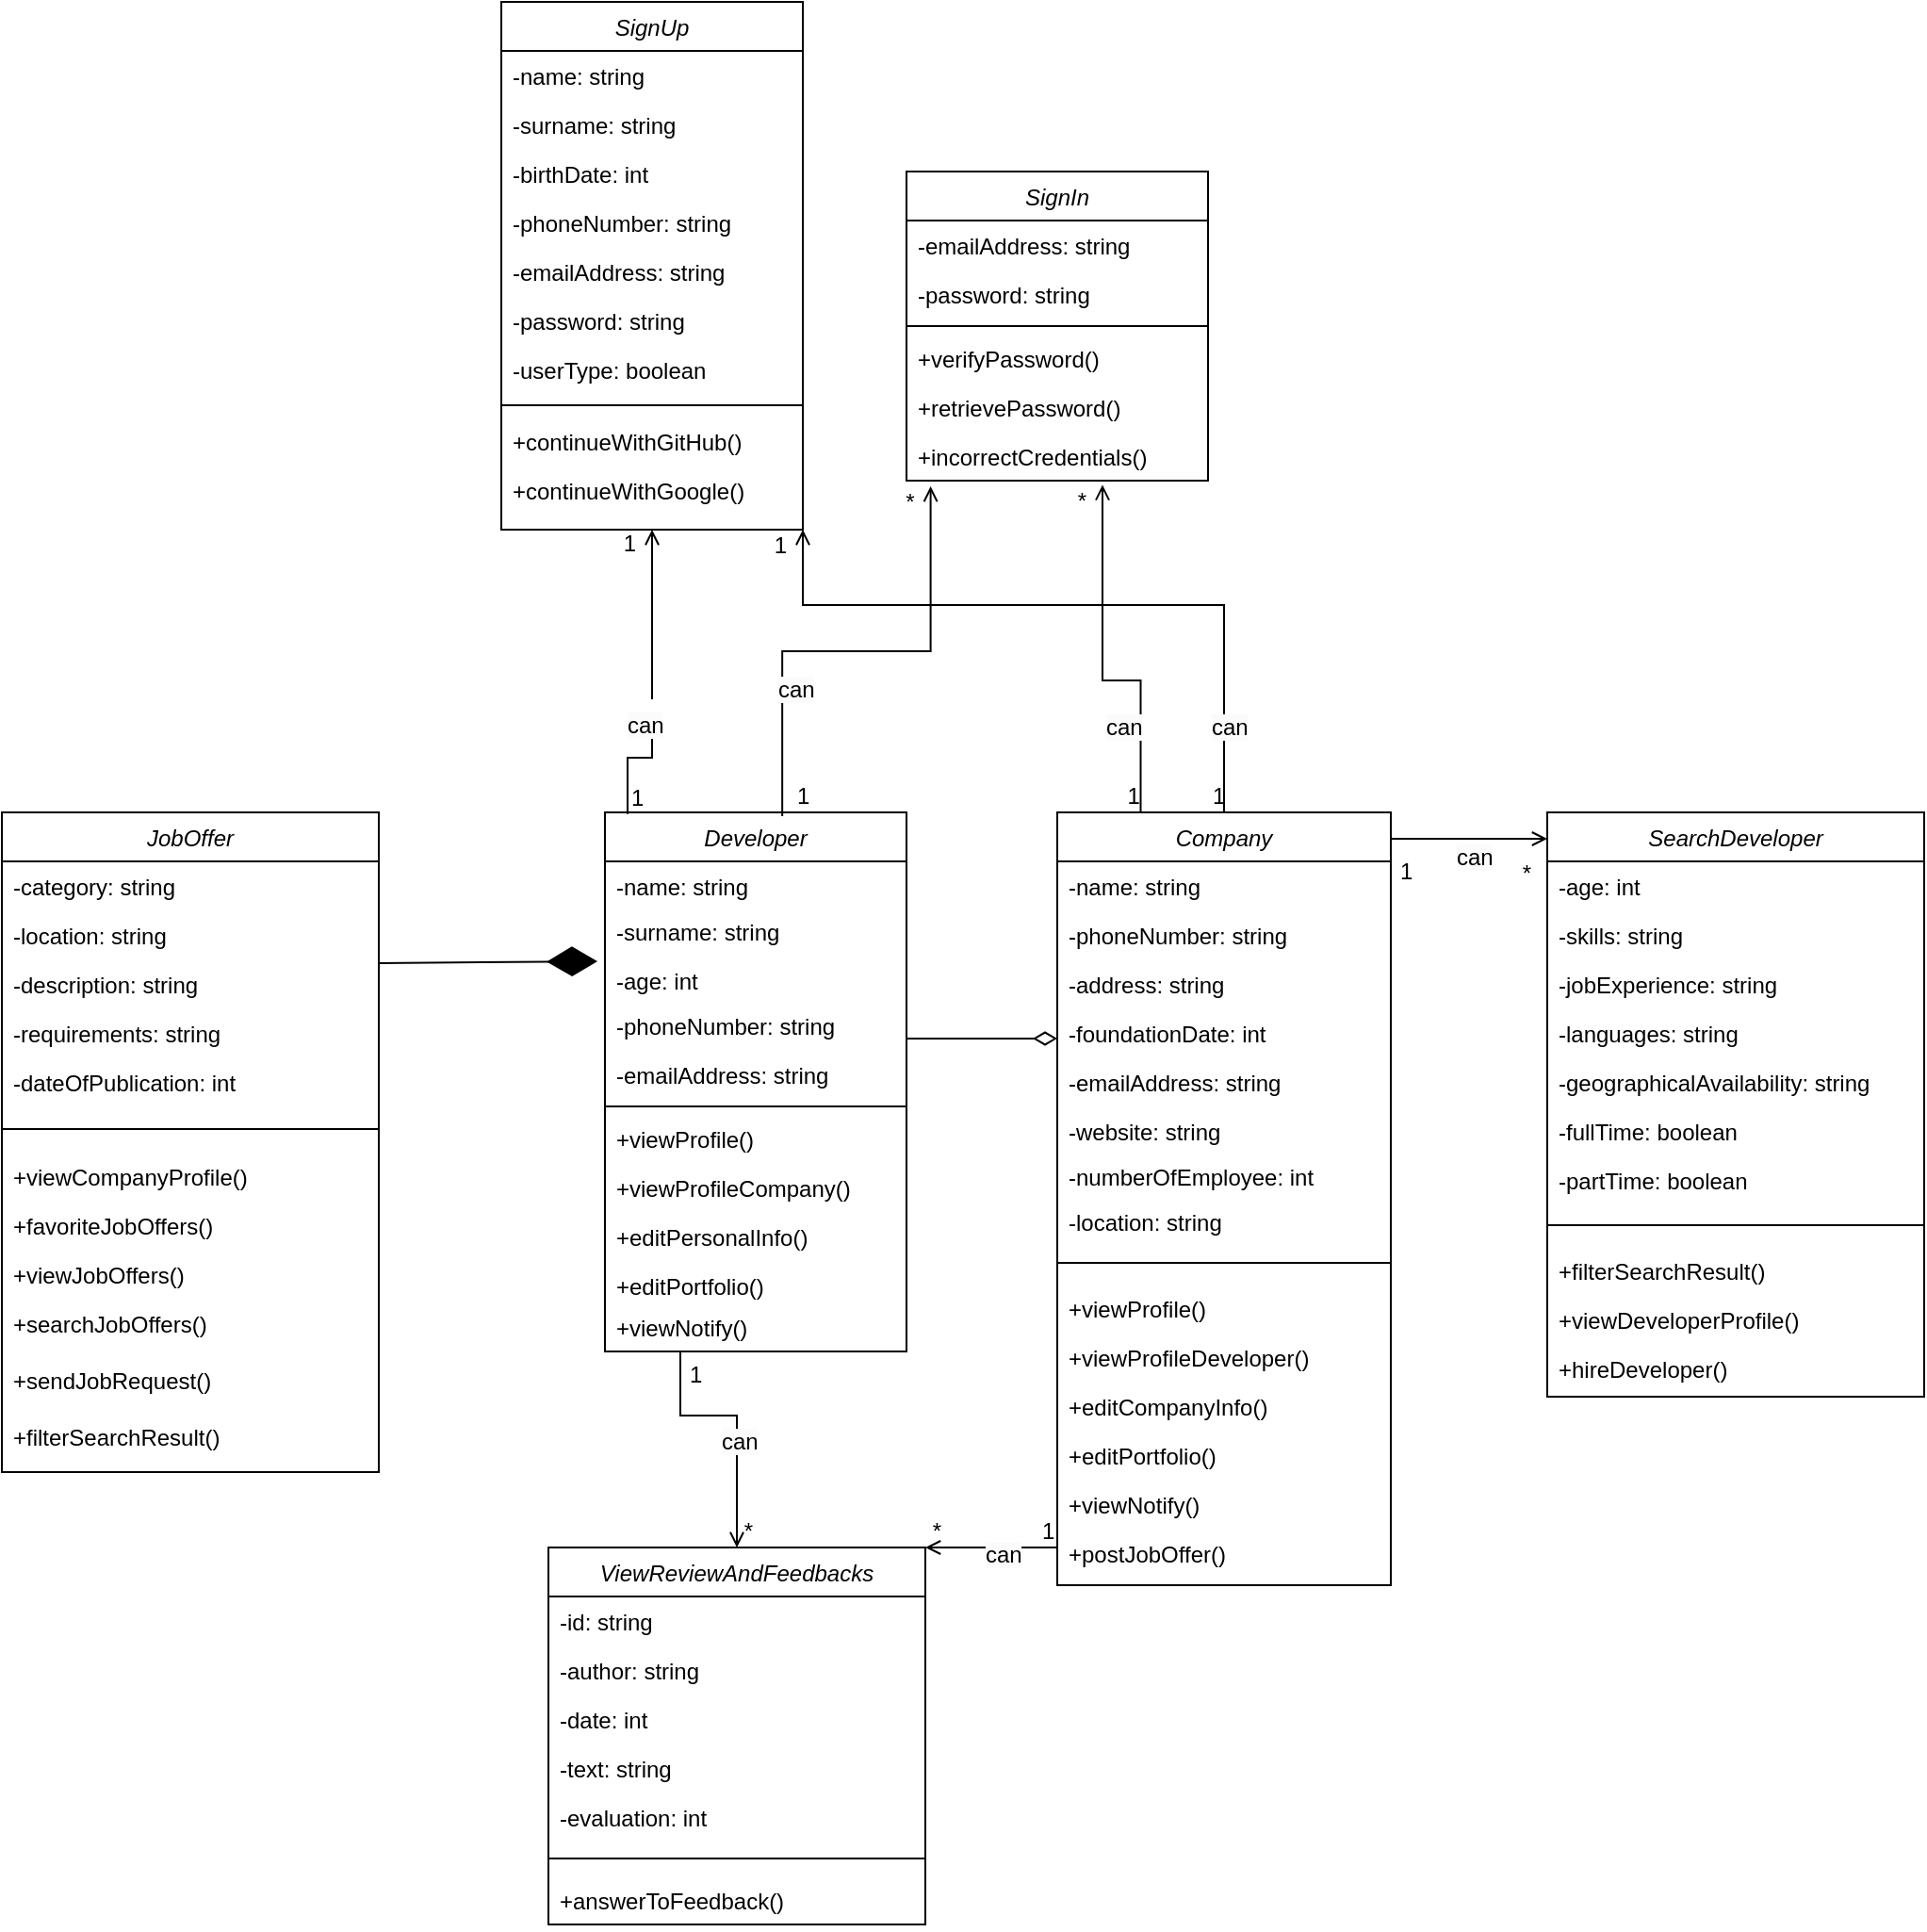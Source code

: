 <mxfile version="20.8.15" type="github">
  <diagram id="C5RBs43oDa-KdzZeNtuy" name="Page-1">
    <mxGraphModel dx="2389" dy="-270" grid="1" gridSize="10" guides="1" tooltips="1" connect="1" arrows="1" fold="1" page="1" pageScale="1" pageWidth="827" pageHeight="1169" math="0" shadow="0">
      <root>
        <mxCell id="WIyWlLk6GJQsqaUBKTNV-0" />
        <mxCell id="WIyWlLk6GJQsqaUBKTNV-1" parent="WIyWlLk6GJQsqaUBKTNV-0" />
        <mxCell id="zVPooRhBjc87-Nn2w2_X-123" value="Developer" style="swimlane;fontStyle=2;align=center;verticalAlign=top;childLayout=stackLayout;horizontal=1;startSize=26;horizontalStack=0;resizeParent=1;resizeLast=0;collapsible=1;marginBottom=0;rounded=0;shadow=0;strokeWidth=1;" parent="WIyWlLk6GJQsqaUBKTNV-1" vertex="1">
          <mxGeometry x="120" y="1680" width="160" height="286" as="geometry">
            <mxRectangle x="230" y="140" width="160" height="26" as="alternateBounds" />
          </mxGeometry>
        </mxCell>
        <mxCell id="zVPooRhBjc87-Nn2w2_X-124" value="-name: string" style="text;align=left;verticalAlign=top;spacingLeft=4;spacingRight=4;overflow=hidden;rotatable=0;points=[[0,0.5],[1,0.5]];portConstraint=eastwest;rounded=0;shadow=0;html=0;" parent="zVPooRhBjc87-Nn2w2_X-123" vertex="1">
          <mxGeometry y="26" width="160" height="24" as="geometry" />
        </mxCell>
        <mxCell id="zVPooRhBjc87-Nn2w2_X-125" value="-surname: string" style="text;align=left;verticalAlign=top;spacingLeft=4;spacingRight=4;overflow=hidden;rotatable=0;points=[[0,0.5],[1,0.5]];portConstraint=eastwest;rounded=0;shadow=0;html=0;" parent="zVPooRhBjc87-Nn2w2_X-123" vertex="1">
          <mxGeometry y="50" width="160" height="26" as="geometry" />
        </mxCell>
        <mxCell id="zVPooRhBjc87-Nn2w2_X-126" value="-age: int" style="text;align=left;verticalAlign=top;spacingLeft=4;spacingRight=4;overflow=hidden;rotatable=0;points=[[0,0.5],[1,0.5]];portConstraint=eastwest;rounded=0;shadow=0;html=0;" parent="zVPooRhBjc87-Nn2w2_X-123" vertex="1">
          <mxGeometry y="76" width="160" height="24" as="geometry" />
        </mxCell>
        <mxCell id="zVPooRhBjc87-Nn2w2_X-127" value="-phoneNumber: string" style="text;align=left;verticalAlign=top;spacingLeft=4;spacingRight=4;overflow=hidden;rotatable=0;points=[[0,0.5],[1,0.5]];portConstraint=eastwest;rounded=0;shadow=0;html=0;" parent="zVPooRhBjc87-Nn2w2_X-123" vertex="1">
          <mxGeometry y="100" width="160" height="26" as="geometry" />
        </mxCell>
        <mxCell id="zVPooRhBjc87-Nn2w2_X-128" value="-emailAddress: string" style="text;align=left;verticalAlign=top;spacingLeft=4;spacingRight=4;overflow=hidden;rotatable=0;points=[[0,0.5],[1,0.5]];portConstraint=eastwest;rounded=0;shadow=0;html=0;" parent="zVPooRhBjc87-Nn2w2_X-123" vertex="1">
          <mxGeometry y="126" width="160" height="26" as="geometry" />
        </mxCell>
        <mxCell id="zVPooRhBjc87-Nn2w2_X-129" value="" style="line;html=1;strokeWidth=1;align=left;verticalAlign=middle;spacingTop=-1;spacingLeft=3;spacingRight=3;rotatable=0;labelPosition=right;points=[];portConstraint=eastwest;" parent="zVPooRhBjc87-Nn2w2_X-123" vertex="1">
          <mxGeometry y="152" width="160" height="8" as="geometry" />
        </mxCell>
        <mxCell id="zVPooRhBjc87-Nn2w2_X-286" value="+viewProfile()" style="text;align=left;verticalAlign=top;spacingLeft=4;spacingRight=4;overflow=hidden;rotatable=0;points=[[0,0.5],[1,0.5]];portConstraint=eastwest;rounded=0;shadow=0;html=0;" parent="zVPooRhBjc87-Nn2w2_X-123" vertex="1">
          <mxGeometry y="160" width="160" height="26" as="geometry" />
        </mxCell>
        <mxCell id="zVPooRhBjc87-Nn2w2_X-287" value="+viewProfileCompany()" style="text;align=left;verticalAlign=top;spacingLeft=4;spacingRight=4;overflow=hidden;rotatable=0;points=[[0,0.5],[1,0.5]];portConstraint=eastwest;rounded=0;shadow=0;html=0;" parent="zVPooRhBjc87-Nn2w2_X-123" vertex="1">
          <mxGeometry y="186" width="160" height="26" as="geometry" />
        </mxCell>
        <mxCell id="zVPooRhBjc87-Nn2w2_X-288" value="+editPersonalInfo()" style="text;align=left;verticalAlign=top;spacingLeft=4;spacingRight=4;overflow=hidden;rotatable=0;points=[[0,0.5],[1,0.5]];portConstraint=eastwest;rounded=0;shadow=0;html=0;" parent="zVPooRhBjc87-Nn2w2_X-123" vertex="1">
          <mxGeometry y="212" width="160" height="26" as="geometry" />
        </mxCell>
        <mxCell id="zVPooRhBjc87-Nn2w2_X-289" value="+editPortfolio()" style="text;align=left;verticalAlign=top;spacingLeft=4;spacingRight=4;overflow=hidden;rotatable=0;points=[[0,0.5],[1,0.5]];portConstraint=eastwest;rounded=0;shadow=0;html=0;" parent="zVPooRhBjc87-Nn2w2_X-123" vertex="1">
          <mxGeometry y="238" width="160" height="22" as="geometry" />
        </mxCell>
        <mxCell id="zVPooRhBjc87-Nn2w2_X-290" value="+viewNotify()" style="text;align=left;verticalAlign=top;spacingLeft=4;spacingRight=4;overflow=hidden;rotatable=0;points=[[0,0.5],[1,0.5]];portConstraint=eastwest;rounded=0;shadow=0;html=0;" parent="zVPooRhBjc87-Nn2w2_X-123" vertex="1">
          <mxGeometry y="260" width="160" height="22" as="geometry" />
        </mxCell>
        <mxCell id="zVPooRhBjc87-Nn2w2_X-130" value="Company" style="swimlane;fontStyle=2;align=center;verticalAlign=top;childLayout=stackLayout;horizontal=1;startSize=26;horizontalStack=0;resizeParent=1;resizeLast=0;collapsible=1;marginBottom=0;rounded=0;shadow=0;strokeWidth=1;" parent="WIyWlLk6GJQsqaUBKTNV-1" vertex="1">
          <mxGeometry x="360" y="1680" width="177" height="410" as="geometry">
            <mxRectangle x="230" y="140" width="160" height="26" as="alternateBounds" />
          </mxGeometry>
        </mxCell>
        <mxCell id="zVPooRhBjc87-Nn2w2_X-131" value="-name: string" style="text;align=left;verticalAlign=top;spacingLeft=4;spacingRight=4;overflow=hidden;rotatable=0;points=[[0,0.5],[1,0.5]];portConstraint=eastwest;rounded=0;shadow=0;html=0;" parent="zVPooRhBjc87-Nn2w2_X-130" vertex="1">
          <mxGeometry y="26" width="177" height="26" as="geometry" />
        </mxCell>
        <mxCell id="zVPooRhBjc87-Nn2w2_X-132" value="-phoneNumber: string" style="text;align=left;verticalAlign=top;spacingLeft=4;spacingRight=4;overflow=hidden;rotatable=0;points=[[0,0.5],[1,0.5]];portConstraint=eastwest;rounded=0;shadow=0;html=0;" parent="zVPooRhBjc87-Nn2w2_X-130" vertex="1">
          <mxGeometry y="52" width="177" height="26" as="geometry" />
        </mxCell>
        <mxCell id="zVPooRhBjc87-Nn2w2_X-133" value="-address: string" style="text;align=left;verticalAlign=top;spacingLeft=4;spacingRight=4;overflow=hidden;rotatable=0;points=[[0,0.5],[1,0.5]];portConstraint=eastwest;rounded=0;shadow=0;html=0;" parent="zVPooRhBjc87-Nn2w2_X-130" vertex="1">
          <mxGeometry y="78" width="177" height="26" as="geometry" />
        </mxCell>
        <mxCell id="zVPooRhBjc87-Nn2w2_X-134" value="-foundationDate: int" style="text;align=left;verticalAlign=top;spacingLeft=4;spacingRight=4;overflow=hidden;rotatable=0;points=[[0,0.5],[1,0.5]];portConstraint=eastwest;rounded=0;shadow=0;html=0;" parent="zVPooRhBjc87-Nn2w2_X-130" vertex="1">
          <mxGeometry y="104" width="177" height="26" as="geometry" />
        </mxCell>
        <mxCell id="zVPooRhBjc87-Nn2w2_X-135" value="-emailAddress: string" style="text;align=left;verticalAlign=top;spacingLeft=4;spacingRight=4;overflow=hidden;rotatable=0;points=[[0,0.5],[1,0.5]];portConstraint=eastwest;rounded=0;shadow=0;html=0;" parent="zVPooRhBjc87-Nn2w2_X-130" vertex="1">
          <mxGeometry y="130" width="177" height="26" as="geometry" />
        </mxCell>
        <mxCell id="zVPooRhBjc87-Nn2w2_X-296" value="-website: string" style="text;align=left;verticalAlign=top;spacingLeft=4;spacingRight=4;overflow=hidden;rotatable=0;points=[[0,0.5],[1,0.5]];portConstraint=eastwest;rounded=0;shadow=0;html=0;" parent="zVPooRhBjc87-Nn2w2_X-130" vertex="1">
          <mxGeometry y="156" width="177" height="24" as="geometry" />
        </mxCell>
        <mxCell id="zVPooRhBjc87-Nn2w2_X-297" value="-numberOfEmployee: int" style="text;align=left;verticalAlign=top;spacingLeft=4;spacingRight=4;overflow=hidden;rotatable=0;points=[[0,0.5],[1,0.5]];portConstraint=eastwest;rounded=0;shadow=0;html=0;" parent="zVPooRhBjc87-Nn2w2_X-130" vertex="1">
          <mxGeometry y="180" width="177" height="24" as="geometry" />
        </mxCell>
        <mxCell id="zVPooRhBjc87-Nn2w2_X-298" value="-location: string" style="text;align=left;verticalAlign=top;spacingLeft=4;spacingRight=4;overflow=hidden;rotatable=0;points=[[0,0.5],[1,0.5]];portConstraint=eastwest;rounded=0;shadow=0;html=0;" parent="zVPooRhBjc87-Nn2w2_X-130" vertex="1">
          <mxGeometry y="204" width="177" height="24" as="geometry" />
        </mxCell>
        <mxCell id="zVPooRhBjc87-Nn2w2_X-136" value="" style="line;html=1;strokeWidth=1;align=left;verticalAlign=middle;spacingTop=-1;spacingLeft=3;spacingRight=3;rotatable=0;labelPosition=right;points=[];portConstraint=eastwest;" parent="zVPooRhBjc87-Nn2w2_X-130" vertex="1">
          <mxGeometry y="228" width="177" height="22" as="geometry" />
        </mxCell>
        <mxCell id="zVPooRhBjc87-Nn2w2_X-276" value="+viewProfile()" style="text;align=left;verticalAlign=top;spacingLeft=4;spacingRight=4;overflow=hidden;rotatable=0;points=[[0,0.5],[1,0.5]];portConstraint=eastwest;rounded=0;shadow=0;html=0;" parent="zVPooRhBjc87-Nn2w2_X-130" vertex="1">
          <mxGeometry y="250" width="177" height="26" as="geometry" />
        </mxCell>
        <mxCell id="zVPooRhBjc87-Nn2w2_X-277" value="+viewProfileDeveloper()" style="text;align=left;verticalAlign=top;spacingLeft=4;spacingRight=4;overflow=hidden;rotatable=0;points=[[0,0.5],[1,0.5]];portConstraint=eastwest;rounded=0;shadow=0;html=0;" parent="zVPooRhBjc87-Nn2w2_X-130" vertex="1">
          <mxGeometry y="276" width="177" height="26" as="geometry" />
        </mxCell>
        <mxCell id="zVPooRhBjc87-Nn2w2_X-278" value="+editCompanyInfo()" style="text;align=left;verticalAlign=top;spacingLeft=4;spacingRight=4;overflow=hidden;rotatable=0;points=[[0,0.5],[1,0.5]];portConstraint=eastwest;rounded=0;shadow=0;html=0;" parent="zVPooRhBjc87-Nn2w2_X-130" vertex="1">
          <mxGeometry y="302" width="177" height="26" as="geometry" />
        </mxCell>
        <mxCell id="zVPooRhBjc87-Nn2w2_X-279" value="+editPortfolio()" style="text;align=left;verticalAlign=top;spacingLeft=4;spacingRight=4;overflow=hidden;rotatable=0;points=[[0,0.5],[1,0.5]];portConstraint=eastwest;rounded=0;shadow=0;html=0;" parent="zVPooRhBjc87-Nn2w2_X-130" vertex="1">
          <mxGeometry y="328" width="177" height="26" as="geometry" />
        </mxCell>
        <mxCell id="zVPooRhBjc87-Nn2w2_X-291" value="+viewNotify()" style="text;align=left;verticalAlign=top;spacingLeft=4;spacingRight=4;overflow=hidden;rotatable=0;points=[[0,0.5],[1,0.5]];portConstraint=eastwest;rounded=0;shadow=0;html=0;" parent="zVPooRhBjc87-Nn2w2_X-130" vertex="1">
          <mxGeometry y="354" width="177" height="26" as="geometry" />
        </mxCell>
        <mxCell id="zVPooRhBjc87-Nn2w2_X-295" value="+postJobOffer()" style="text;align=left;verticalAlign=top;spacingLeft=4;spacingRight=4;overflow=hidden;rotatable=0;points=[[0,0.5],[1,0.5]];portConstraint=eastwest;rounded=0;shadow=0;html=0;" parent="zVPooRhBjc87-Nn2w2_X-130" vertex="1">
          <mxGeometry y="380" width="177" height="26" as="geometry" />
        </mxCell>
        <mxCell id="zVPooRhBjc87-Nn2w2_X-137" value="SignIn" style="swimlane;fontStyle=2;align=center;verticalAlign=top;childLayout=stackLayout;horizontal=1;startSize=26;horizontalStack=0;resizeParent=1;resizeLast=0;collapsible=1;marginBottom=0;rounded=0;shadow=0;strokeWidth=1;" parent="WIyWlLk6GJQsqaUBKTNV-1" vertex="1">
          <mxGeometry x="280" y="1340" width="160" height="164" as="geometry">
            <mxRectangle x="230" y="140" width="160" height="26" as="alternateBounds" />
          </mxGeometry>
        </mxCell>
        <mxCell id="zVPooRhBjc87-Nn2w2_X-138" value="-emailAddress: string" style="text;align=left;verticalAlign=top;spacingLeft=4;spacingRight=4;overflow=hidden;rotatable=0;points=[[0,0.5],[1,0.5]];portConstraint=eastwest;" parent="zVPooRhBjc87-Nn2w2_X-137" vertex="1">
          <mxGeometry y="26" width="160" height="26" as="geometry" />
        </mxCell>
        <mxCell id="zVPooRhBjc87-Nn2w2_X-139" value="-password: string" style="text;align=left;verticalAlign=top;spacingLeft=4;spacingRight=4;overflow=hidden;rotatable=0;points=[[0,0.5],[1,0.5]];portConstraint=eastwest;rounded=0;shadow=0;html=0;" parent="zVPooRhBjc87-Nn2w2_X-137" vertex="1">
          <mxGeometry y="52" width="160" height="26" as="geometry" />
        </mxCell>
        <mxCell id="zVPooRhBjc87-Nn2w2_X-140" value="" style="line;html=1;strokeWidth=1;align=left;verticalAlign=middle;spacingTop=-1;spacingLeft=3;spacingRight=3;rotatable=0;labelPosition=right;points=[];portConstraint=eastwest;" parent="zVPooRhBjc87-Nn2w2_X-137" vertex="1">
          <mxGeometry y="78" width="160" height="8" as="geometry" />
        </mxCell>
        <mxCell id="zVPooRhBjc87-Nn2w2_X-141" value="+verifyPassword()" style="text;align=left;verticalAlign=top;spacingLeft=4;spacingRight=4;overflow=hidden;rotatable=0;points=[[0,0.5],[1,0.5]];portConstraint=eastwest;rounded=0;shadow=0;html=0;" parent="zVPooRhBjc87-Nn2w2_X-137" vertex="1">
          <mxGeometry y="86" width="160" height="26" as="geometry" />
        </mxCell>
        <mxCell id="zVPooRhBjc87-Nn2w2_X-142" value="+retrievePassword()" style="text;align=left;verticalAlign=top;spacingLeft=4;spacingRight=4;overflow=hidden;rotatable=0;points=[[0,0.5],[1,0.5]];portConstraint=eastwest;rounded=0;shadow=0;html=0;" parent="zVPooRhBjc87-Nn2w2_X-137" vertex="1">
          <mxGeometry y="112" width="160" height="26" as="geometry" />
        </mxCell>
        <mxCell id="zVPooRhBjc87-Nn2w2_X-143" value="+incorrectCredentials()" style="text;align=left;verticalAlign=top;spacingLeft=4;spacingRight=4;overflow=hidden;rotatable=0;points=[[0,0.5],[1,0.5]];portConstraint=eastwest;rounded=0;shadow=0;html=0;" parent="zVPooRhBjc87-Nn2w2_X-137" vertex="1">
          <mxGeometry y="138" width="160" height="26" as="geometry" />
        </mxCell>
        <mxCell id="zVPooRhBjc87-Nn2w2_X-144" value="SignUp" style="swimlane;fontStyle=2;align=center;verticalAlign=top;childLayout=stackLayout;horizontal=1;startSize=26;horizontalStack=0;resizeParent=1;resizeLast=0;collapsible=1;marginBottom=0;rounded=0;shadow=0;strokeWidth=1;" parent="WIyWlLk6GJQsqaUBKTNV-1" vertex="1">
          <mxGeometry x="65" y="1250" width="160" height="280" as="geometry">
            <mxRectangle x="230" y="140" width="160" height="26" as="alternateBounds" />
          </mxGeometry>
        </mxCell>
        <mxCell id="zVPooRhBjc87-Nn2w2_X-145" value="-name: string" style="text;align=left;verticalAlign=top;spacingLeft=4;spacingRight=4;overflow=hidden;rotatable=0;points=[[0,0.5],[1,0.5]];portConstraint=eastwest;" parent="zVPooRhBjc87-Nn2w2_X-144" vertex="1">
          <mxGeometry y="26" width="160" height="26" as="geometry" />
        </mxCell>
        <mxCell id="zVPooRhBjc87-Nn2w2_X-146" value="-surname: string" style="text;align=left;verticalAlign=top;spacingLeft=4;spacingRight=4;overflow=hidden;rotatable=0;points=[[0,0.5],[1,0.5]];portConstraint=eastwest;rounded=0;shadow=0;html=0;" parent="zVPooRhBjc87-Nn2w2_X-144" vertex="1">
          <mxGeometry y="52" width="160" height="26" as="geometry" />
        </mxCell>
        <mxCell id="zVPooRhBjc87-Nn2w2_X-147" value="-birthDate: int" style="text;align=left;verticalAlign=top;spacingLeft=4;spacingRight=4;overflow=hidden;rotatable=0;points=[[0,0.5],[1,0.5]];portConstraint=eastwest;rounded=0;shadow=0;html=0;" parent="zVPooRhBjc87-Nn2w2_X-144" vertex="1">
          <mxGeometry y="78" width="160" height="26" as="geometry" />
        </mxCell>
        <mxCell id="zVPooRhBjc87-Nn2w2_X-148" value="-phoneNumber: string" style="text;align=left;verticalAlign=top;spacingLeft=4;spacingRight=4;overflow=hidden;rotatable=0;points=[[0,0.5],[1,0.5]];portConstraint=eastwest;rounded=0;shadow=0;html=0;" parent="zVPooRhBjc87-Nn2w2_X-144" vertex="1">
          <mxGeometry y="104" width="160" height="26" as="geometry" />
        </mxCell>
        <mxCell id="zVPooRhBjc87-Nn2w2_X-149" value="-emailAddress: string" style="text;align=left;verticalAlign=top;spacingLeft=4;spacingRight=4;overflow=hidden;rotatable=0;points=[[0,0.5],[1,0.5]];portConstraint=eastwest;rounded=0;shadow=0;html=0;" parent="zVPooRhBjc87-Nn2w2_X-144" vertex="1">
          <mxGeometry y="130" width="160" height="26" as="geometry" />
        </mxCell>
        <mxCell id="zVPooRhBjc87-Nn2w2_X-150" value="-password: string" style="text;align=left;verticalAlign=top;spacingLeft=4;spacingRight=4;overflow=hidden;rotatable=0;points=[[0,0.5],[1,0.5]];portConstraint=eastwest;rounded=0;shadow=0;html=0;" parent="zVPooRhBjc87-Nn2w2_X-144" vertex="1">
          <mxGeometry y="156" width="160" height="26" as="geometry" />
        </mxCell>
        <mxCell id="zVPooRhBjc87-Nn2w2_X-151" value="-userType: boolean" style="text;align=left;verticalAlign=top;spacingLeft=4;spacingRight=4;overflow=hidden;rotatable=0;points=[[0,0.5],[1,0.5]];portConstraint=eastwest;rounded=0;shadow=0;html=0;" parent="zVPooRhBjc87-Nn2w2_X-144" vertex="1">
          <mxGeometry y="182" width="160" height="26" as="geometry" />
        </mxCell>
        <mxCell id="zVPooRhBjc87-Nn2w2_X-152" value="" style="line;html=1;strokeWidth=1;align=left;verticalAlign=middle;spacingTop=-1;spacingLeft=3;spacingRight=3;rotatable=0;labelPosition=right;points=[];portConstraint=eastwest;" parent="zVPooRhBjc87-Nn2w2_X-144" vertex="1">
          <mxGeometry y="208" width="160" height="12" as="geometry" />
        </mxCell>
        <mxCell id="zVPooRhBjc87-Nn2w2_X-153" value="+continueWithGitHub()" style="text;align=left;verticalAlign=top;spacingLeft=4;spacingRight=4;overflow=hidden;rotatable=0;points=[[0,0.5],[1,0.5]];portConstraint=eastwest;rounded=0;shadow=0;html=0;" parent="zVPooRhBjc87-Nn2w2_X-144" vertex="1">
          <mxGeometry y="220" width="160" height="26" as="geometry" />
        </mxCell>
        <mxCell id="zVPooRhBjc87-Nn2w2_X-154" value="+continueWithGoogle()" style="text;align=left;verticalAlign=top;spacingLeft=4;spacingRight=4;overflow=hidden;rotatable=0;points=[[0,0.5],[1,0.5]];portConstraint=eastwest;rounded=0;shadow=0;html=0;" parent="zVPooRhBjc87-Nn2w2_X-144" vertex="1">
          <mxGeometry y="246" width="160" height="26" as="geometry" />
        </mxCell>
        <mxCell id="zVPooRhBjc87-Nn2w2_X-166" value="ViewReviewAndFeedbacks" style="swimlane;fontStyle=2;align=center;verticalAlign=top;childLayout=stackLayout;horizontal=1;startSize=26;horizontalStack=0;resizeParent=1;resizeLast=0;collapsible=1;marginBottom=0;rounded=0;shadow=0;strokeWidth=1;" parent="WIyWlLk6GJQsqaUBKTNV-1" vertex="1">
          <mxGeometry x="90" y="2070" width="200" height="200" as="geometry">
            <mxRectangle x="230" y="140" width="160" height="26" as="alternateBounds" />
          </mxGeometry>
        </mxCell>
        <mxCell id="zVPooRhBjc87-Nn2w2_X-167" value="-id: string" style="text;align=left;verticalAlign=top;spacingLeft=4;spacingRight=4;overflow=hidden;rotatable=0;points=[[0,0.5],[1,0.5]];portConstraint=eastwest;" parent="zVPooRhBjc87-Nn2w2_X-166" vertex="1">
          <mxGeometry y="26" width="200" height="26" as="geometry" />
        </mxCell>
        <mxCell id="zVPooRhBjc87-Nn2w2_X-168" value="-author: string" style="text;align=left;verticalAlign=top;spacingLeft=4;spacingRight=4;overflow=hidden;rotatable=0;points=[[0,0.5],[1,0.5]];portConstraint=eastwest;rounded=0;shadow=0;html=0;" parent="zVPooRhBjc87-Nn2w2_X-166" vertex="1">
          <mxGeometry y="52" width="200" height="26" as="geometry" />
        </mxCell>
        <mxCell id="zVPooRhBjc87-Nn2w2_X-169" value="-date: int" style="text;align=left;verticalAlign=top;spacingLeft=4;spacingRight=4;overflow=hidden;rotatable=0;points=[[0,0.5],[1,0.5]];portConstraint=eastwest;rounded=0;shadow=0;html=0;" parent="zVPooRhBjc87-Nn2w2_X-166" vertex="1">
          <mxGeometry y="78" width="200" height="26" as="geometry" />
        </mxCell>
        <mxCell id="zVPooRhBjc87-Nn2w2_X-170" value="-text: string" style="text;align=left;verticalAlign=top;spacingLeft=4;spacingRight=4;overflow=hidden;rotatable=0;points=[[0,0.5],[1,0.5]];portConstraint=eastwest;rounded=0;shadow=0;html=0;" parent="zVPooRhBjc87-Nn2w2_X-166" vertex="1">
          <mxGeometry y="104" width="200" height="26" as="geometry" />
        </mxCell>
        <mxCell id="zVPooRhBjc87-Nn2w2_X-171" value="-evaluation: int" style="text;align=left;verticalAlign=top;spacingLeft=4;spacingRight=4;overflow=hidden;rotatable=0;points=[[0,0.5],[1,0.5]];portConstraint=eastwest;rounded=0;shadow=0;html=0;" parent="zVPooRhBjc87-Nn2w2_X-166" vertex="1">
          <mxGeometry y="130" width="200" height="26" as="geometry" />
        </mxCell>
        <mxCell id="zVPooRhBjc87-Nn2w2_X-172" value="" style="line;html=1;strokeWidth=1;align=left;verticalAlign=middle;spacingTop=-1;spacingLeft=3;spacingRight=3;rotatable=0;labelPosition=right;points=[];portConstraint=eastwest;" parent="zVPooRhBjc87-Nn2w2_X-166" vertex="1">
          <mxGeometry y="156" width="200" height="18" as="geometry" />
        </mxCell>
        <mxCell id="zVPooRhBjc87-Nn2w2_X-173" value="+answerToFeedback()" style="text;align=left;verticalAlign=top;spacingLeft=4;spacingRight=4;overflow=hidden;rotatable=0;points=[[0,0.5],[1,0.5]];portConstraint=eastwest;rounded=0;shadow=0;html=0;" parent="zVPooRhBjc87-Nn2w2_X-166" vertex="1">
          <mxGeometry y="174" width="200" height="26" as="geometry" />
        </mxCell>
        <mxCell id="zVPooRhBjc87-Nn2w2_X-174" value="SearchDeveloper" style="swimlane;fontStyle=2;align=center;verticalAlign=top;childLayout=stackLayout;horizontal=1;startSize=26;horizontalStack=0;resizeParent=1;resizeLast=0;collapsible=1;marginBottom=0;rounded=0;shadow=0;strokeWidth=1;" parent="WIyWlLk6GJQsqaUBKTNV-1" vertex="1">
          <mxGeometry x="620" y="1680" width="200" height="310" as="geometry">
            <mxRectangle x="230" y="140" width="160" height="26" as="alternateBounds" />
          </mxGeometry>
        </mxCell>
        <mxCell id="zVPooRhBjc87-Nn2w2_X-175" value="-age: int" style="text;align=left;verticalAlign=top;spacingLeft=4;spacingRight=4;overflow=hidden;rotatable=0;points=[[0,0.5],[1,0.5]];portConstraint=eastwest;rounded=0;shadow=0;html=0;" parent="zVPooRhBjc87-Nn2w2_X-174" vertex="1">
          <mxGeometry y="26" width="200" height="26" as="geometry" />
        </mxCell>
        <mxCell id="zVPooRhBjc87-Nn2w2_X-176" value="-skills: string" style="text;align=left;verticalAlign=top;spacingLeft=4;spacingRight=4;overflow=hidden;rotatable=0;points=[[0,0.5],[1,0.5]];portConstraint=eastwest;rounded=0;shadow=0;html=0;" parent="zVPooRhBjc87-Nn2w2_X-174" vertex="1">
          <mxGeometry y="52" width="200" height="26" as="geometry" />
        </mxCell>
        <mxCell id="zVPooRhBjc87-Nn2w2_X-177" value="-jobExperience: string" style="text;align=left;verticalAlign=top;spacingLeft=4;spacingRight=4;overflow=hidden;rotatable=0;points=[[0,0.5],[1,0.5]];portConstraint=eastwest;rounded=0;shadow=0;html=0;" parent="zVPooRhBjc87-Nn2w2_X-174" vertex="1">
          <mxGeometry y="78" width="200" height="26" as="geometry" />
        </mxCell>
        <mxCell id="zVPooRhBjc87-Nn2w2_X-178" value="-languages: string" style="text;align=left;verticalAlign=top;spacingLeft=4;spacingRight=4;overflow=hidden;rotatable=0;points=[[0,0.5],[1,0.5]];portConstraint=eastwest;rounded=0;shadow=0;html=0;" parent="zVPooRhBjc87-Nn2w2_X-174" vertex="1">
          <mxGeometry y="104" width="200" height="26" as="geometry" />
        </mxCell>
        <mxCell id="zVPooRhBjc87-Nn2w2_X-179" value="-geographicalAvailability: string" style="text;align=left;verticalAlign=top;spacingLeft=4;spacingRight=4;overflow=hidden;rotatable=0;points=[[0,0.5],[1,0.5]];portConstraint=eastwest;rounded=0;shadow=0;html=0;" parent="zVPooRhBjc87-Nn2w2_X-174" vertex="1">
          <mxGeometry y="130" width="200" height="26" as="geometry" />
        </mxCell>
        <mxCell id="zVPooRhBjc87-Nn2w2_X-180" value="-fullTime: boolean" style="text;align=left;verticalAlign=top;spacingLeft=4;spacingRight=4;overflow=hidden;rotatable=0;points=[[0,0.5],[1,0.5]];portConstraint=eastwest;rounded=0;shadow=0;html=0;" parent="zVPooRhBjc87-Nn2w2_X-174" vertex="1">
          <mxGeometry y="156" width="200" height="26" as="geometry" />
        </mxCell>
        <mxCell id="zVPooRhBjc87-Nn2w2_X-181" value="-partTime: boolean" style="text;align=left;verticalAlign=top;spacingLeft=4;spacingRight=4;overflow=hidden;rotatable=0;points=[[0,0.5],[1,0.5]];portConstraint=eastwest;rounded=0;shadow=0;html=0;" parent="zVPooRhBjc87-Nn2w2_X-174" vertex="1">
          <mxGeometry y="182" width="200" height="26" as="geometry" />
        </mxCell>
        <mxCell id="zVPooRhBjc87-Nn2w2_X-182" value="" style="line;html=1;strokeWidth=1;align=left;verticalAlign=middle;spacingTop=-1;spacingLeft=3;spacingRight=3;rotatable=0;labelPosition=right;points=[];portConstraint=eastwest;" parent="zVPooRhBjc87-Nn2w2_X-174" vertex="1">
          <mxGeometry y="208" width="200" height="22" as="geometry" />
        </mxCell>
        <mxCell id="zVPooRhBjc87-Nn2w2_X-183" value="+filterSearchResult()" style="text;align=left;verticalAlign=top;spacingLeft=4;spacingRight=4;overflow=hidden;rotatable=0;points=[[0,0.5],[1,0.5]];portConstraint=eastwest;rounded=0;shadow=0;html=0;" parent="zVPooRhBjc87-Nn2w2_X-174" vertex="1">
          <mxGeometry y="230" width="200" height="26" as="geometry" />
        </mxCell>
        <mxCell id="zVPooRhBjc87-Nn2w2_X-184" value="+viewDeveloperProfile()" style="text;align=left;verticalAlign=top;spacingLeft=4;spacingRight=4;overflow=hidden;rotatable=0;points=[[0,0.5],[1,0.5]];portConstraint=eastwest;rounded=0;shadow=0;html=0;" parent="zVPooRhBjc87-Nn2w2_X-174" vertex="1">
          <mxGeometry y="256" width="200" height="26" as="geometry" />
        </mxCell>
        <mxCell id="zVPooRhBjc87-Nn2w2_X-185" value="+hireDeveloper()" style="text;align=left;verticalAlign=top;spacingLeft=4;spacingRight=4;overflow=hidden;rotatable=0;points=[[0,0.5],[1,0.5]];portConstraint=eastwest;rounded=0;shadow=0;html=0;" parent="zVPooRhBjc87-Nn2w2_X-174" vertex="1">
          <mxGeometry y="282" width="200" height="26" as="geometry" />
        </mxCell>
        <mxCell id="zVPooRhBjc87-Nn2w2_X-208" value="" style="endArrow=open;shadow=0;strokeWidth=1;rounded=0;endFill=1;edgeStyle=elbowEdgeStyle;elbow=vertical;entryX=0.65;entryY=1.085;entryDx=0;entryDy=0;entryPerimeter=0;exitX=0.25;exitY=0;exitDx=0;exitDy=0;" parent="WIyWlLk6GJQsqaUBKTNV-1" source="zVPooRhBjc87-Nn2w2_X-130" target="zVPooRhBjc87-Nn2w2_X-143" edge="1">
          <mxGeometry x="0.5" y="41" relative="1" as="geometry">
            <mxPoint x="157" y="1701" as="sourcePoint" />
            <mxPoint x="288" y="1645.992" as="targetPoint" />
            <mxPoint x="-40" y="32" as="offset" />
            <Array as="points">
              <mxPoint x="490" y="1610" />
            </Array>
          </mxGeometry>
        </mxCell>
        <mxCell id="zVPooRhBjc87-Nn2w2_X-209" value="1" style="resizable=0;align=left;verticalAlign=bottom;labelBackgroundColor=none;fontSize=12;" parent="zVPooRhBjc87-Nn2w2_X-208" connectable="0" vertex="1">
          <mxGeometry x="-1" relative="1" as="geometry">
            <mxPoint x="-9" as="offset" />
          </mxGeometry>
        </mxCell>
        <mxCell id="zVPooRhBjc87-Nn2w2_X-210" value="*" style="resizable=0;align=right;verticalAlign=bottom;labelBackgroundColor=none;fontSize=12;" parent="zVPooRhBjc87-Nn2w2_X-208" connectable="0" vertex="1">
          <mxGeometry x="1" relative="1" as="geometry">
            <mxPoint x="-7" y="17" as="offset" />
          </mxGeometry>
        </mxCell>
        <mxCell id="zVPooRhBjc87-Nn2w2_X-211" value="" style="endArrow=open;shadow=0;strokeWidth=1;rounded=0;endFill=1;edgeStyle=elbowEdgeStyle;elbow=vertical;entryX=0.5;entryY=1;entryDx=0;entryDy=0;startArrow=none;" parent="WIyWlLk6GJQsqaUBKTNV-1" source="zVPooRhBjc87-Nn2w2_X-229" target="zVPooRhBjc87-Nn2w2_X-144" edge="1">
          <mxGeometry x="0.5" y="41" relative="1" as="geometry">
            <mxPoint x="117" y="1691" as="sourcePoint" />
            <mxPoint x="210" y="1651" as="targetPoint" />
            <mxPoint x="-40" y="32" as="offset" />
            <Array as="points" />
          </mxGeometry>
        </mxCell>
        <mxCell id="zVPooRhBjc87-Nn2w2_X-212" value="1" style="resizable=0;align=right;verticalAlign=bottom;labelBackgroundColor=none;fontSize=12;" parent="zVPooRhBjc87-Nn2w2_X-211" connectable="0" vertex="1">
          <mxGeometry x="1" relative="1" as="geometry">
            <mxPoint x="-7" y="16" as="offset" />
          </mxGeometry>
        </mxCell>
        <mxCell id="zVPooRhBjc87-Nn2w2_X-213" value="" style="endArrow=open;shadow=0;strokeWidth=1;rounded=0;endFill=1;edgeStyle=elbowEdgeStyle;elbow=vertical;entryX=1;entryY=1;entryDx=0;entryDy=0;exitX=0.5;exitY=0;exitDx=0;exitDy=0;" parent="WIyWlLk6GJQsqaUBKTNV-1" source="zVPooRhBjc87-Nn2w2_X-130" target="zVPooRhBjc87-Nn2w2_X-144" edge="1">
          <mxGeometry x="0.5" y="41" relative="1" as="geometry">
            <mxPoint x="350" y="1691" as="sourcePoint" />
            <mxPoint x="260" y="1631" as="targetPoint" />
            <mxPoint x="-40" y="32" as="offset" />
            <Array as="points">
              <mxPoint x="380" y="1570" />
            </Array>
          </mxGeometry>
        </mxCell>
        <mxCell id="zVPooRhBjc87-Nn2w2_X-214" value="1" style="resizable=0;align=left;verticalAlign=bottom;labelBackgroundColor=none;fontSize=12;" parent="zVPooRhBjc87-Nn2w2_X-213" connectable="0" vertex="1">
          <mxGeometry x="-1" relative="1" as="geometry">
            <mxPoint x="-8" as="offset" />
          </mxGeometry>
        </mxCell>
        <mxCell id="zVPooRhBjc87-Nn2w2_X-215" value="1" style="resizable=0;align=right;verticalAlign=bottom;labelBackgroundColor=none;fontSize=12;" parent="zVPooRhBjc87-Nn2w2_X-213" connectable="0" vertex="1">
          <mxGeometry x="1" relative="1" as="geometry">
            <mxPoint x="-7" y="17" as="offset" />
          </mxGeometry>
        </mxCell>
        <mxCell id="zVPooRhBjc87-Nn2w2_X-216" value="" style="html=1;endArrow=diamondThin;endFill=0;edgeStyle=elbowEdgeStyle;elbow=vertical;endSize=10;rounded=0;" parent="WIyWlLk6GJQsqaUBKTNV-1" edge="1">
          <mxGeometry width="160" relative="1" as="geometry">
            <mxPoint x="280" y="1800" as="sourcePoint" />
            <mxPoint x="360" y="1800" as="targetPoint" />
            <Array as="points" />
          </mxGeometry>
        </mxCell>
        <mxCell id="zVPooRhBjc87-Nn2w2_X-217" value="&lt;span style=&quot;caret-color: rgb(0, 0, 0); color: rgb(0, 0, 0); font-family: Helvetica; font-size: 12px; font-style: normal; font-variant-caps: normal; font-weight: 400; letter-spacing: normal; text-align: center; text-indent: 0px; text-transform: none; word-spacing: 0px; -webkit-text-stroke-width: 0px; background-color: rgb(251, 251, 251); text-decoration: none; float: none; display: inline !important;&quot;&gt;can&lt;/span&gt;" style="text;whiteSpace=wrap;html=1;" parent="WIyWlLk6GJQsqaUBKTNV-1" vertex="1">
          <mxGeometry x="440" y="1621" width="30" height="20" as="geometry" />
        </mxCell>
        <mxCell id="zVPooRhBjc87-Nn2w2_X-219" value="" style="endArrow=open;shadow=0;strokeWidth=1;rounded=0;endFill=1;edgeStyle=elbowEdgeStyle;elbow=vertical;entryX=0.08;entryY=1.115;entryDx=0;entryDy=0;entryPerimeter=0;exitX=0.588;exitY=0.007;exitDx=0;exitDy=0;exitPerimeter=0;" parent="WIyWlLk6GJQsqaUBKTNV-1" source="zVPooRhBjc87-Nn2w2_X-123" target="zVPooRhBjc87-Nn2w2_X-143" edge="1">
          <mxGeometry x="0.5" y="41" relative="1" as="geometry">
            <mxPoint x="200" y="1691" as="sourcePoint" />
            <mxPoint x="421" y="1637.21" as="targetPoint" />
            <mxPoint x="-40" y="32" as="offset" />
            <Array as="points" />
          </mxGeometry>
        </mxCell>
        <mxCell id="zVPooRhBjc87-Nn2w2_X-220" value="*" style="resizable=0;align=right;verticalAlign=bottom;labelBackgroundColor=none;fontSize=12;" parent="zVPooRhBjc87-Nn2w2_X-219" connectable="0" vertex="1">
          <mxGeometry x="1" relative="1" as="geometry">
            <mxPoint x="-7" y="17" as="offset" />
          </mxGeometry>
        </mxCell>
        <mxCell id="zVPooRhBjc87-Nn2w2_X-221" value="&lt;span style=&quot;caret-color: rgb(0, 0, 0); color: rgb(0, 0, 0); font-family: Helvetica; font-size: 12px; font-style: normal; font-variant-caps: normal; font-weight: 400; letter-spacing: normal; text-align: center; text-indent: 0px; text-transform: none; word-spacing: 0px; -webkit-text-stroke-width: 0px; background-color: rgb(251, 251, 251); text-decoration: none; float: none; display: inline !important;&quot;&gt;can&lt;/span&gt;" style="text;whiteSpace=wrap;html=1;" parent="WIyWlLk6GJQsqaUBKTNV-1" vertex="1">
          <mxGeometry x="210" y="1601" width="30" height="20" as="geometry" />
        </mxCell>
        <mxCell id="zVPooRhBjc87-Nn2w2_X-222" value="1" style="resizable=0;align=left;verticalAlign=bottom;labelBackgroundColor=none;fontSize=12;" parent="WIyWlLk6GJQsqaUBKTNV-1" connectable="0" vertex="1">
          <mxGeometry x="220" y="1680" as="geometry" />
        </mxCell>
        <mxCell id="zVPooRhBjc87-Nn2w2_X-223" value="" style="endArrow=open;shadow=0;strokeWidth=1;rounded=0;endFill=1;edgeStyle=elbowEdgeStyle;elbow=vertical;exitX=1;exitY=0;exitDx=0;exitDy=0;" parent="WIyWlLk6GJQsqaUBKTNV-1" source="zVPooRhBjc87-Nn2w2_X-130" edge="1">
          <mxGeometry x="0.5" y="41" relative="1" as="geometry">
            <mxPoint x="626" y="1676.79" as="sourcePoint" />
            <mxPoint x="620" y="1694" as="targetPoint" />
            <mxPoint x="-40" y="32" as="offset" />
            <Array as="points">
              <mxPoint x="590" y="1694" />
            </Array>
          </mxGeometry>
        </mxCell>
        <mxCell id="zVPooRhBjc87-Nn2w2_X-224" value="1" style="resizable=0;align=left;verticalAlign=bottom;labelBackgroundColor=none;fontSize=12;" parent="zVPooRhBjc87-Nn2w2_X-223" connectable="0" vertex="1">
          <mxGeometry x="-1" relative="1" as="geometry">
            <mxPoint x="3" y="40" as="offset" />
          </mxGeometry>
        </mxCell>
        <mxCell id="zVPooRhBjc87-Nn2w2_X-225" value="*" style="resizable=0;align=right;verticalAlign=bottom;labelBackgroundColor=none;fontSize=12;" parent="zVPooRhBjc87-Nn2w2_X-223" connectable="0" vertex="1">
          <mxGeometry x="1" relative="1" as="geometry">
            <mxPoint x="-7" y="27" as="offset" />
          </mxGeometry>
        </mxCell>
        <mxCell id="zVPooRhBjc87-Nn2w2_X-226" value="&lt;span style=&quot;caret-color: rgb(0, 0, 0); color: rgb(0, 0, 0); font-family: Helvetica; font-size: 12px; font-style: normal; font-variant-caps: normal; font-weight: 400; letter-spacing: normal; text-align: center; text-indent: 0px; text-transform: none; word-spacing: 0px; -webkit-text-stroke-width: 0px; background-color: rgb(251, 251, 251); text-decoration: none; float: none; display: inline !important;&quot;&gt;can&lt;/span&gt;" style="text;whiteSpace=wrap;html=1;" parent="WIyWlLk6GJQsqaUBKTNV-1" vertex="1">
          <mxGeometry x="570" y="1690" width="30" height="20" as="geometry" />
        </mxCell>
        <mxCell id="zVPooRhBjc87-Nn2w2_X-227" value="" style="endArrow=none;shadow=0;strokeWidth=1;rounded=0;endFill=1;edgeStyle=elbowEdgeStyle;elbow=vertical;entryX=0.5;entryY=1;entryDx=0;entryDy=0;exitX=0.075;exitY=0.003;exitDx=0;exitDy=0;exitPerimeter=0;" parent="WIyWlLk6GJQsqaUBKTNV-1" source="zVPooRhBjc87-Nn2w2_X-123" target="zVPooRhBjc87-Nn2w2_X-229" edge="1">
          <mxGeometry x="0.5" y="41" relative="1" as="geometry">
            <mxPoint x="117" y="1691" as="sourcePoint" />
            <mxPoint x="200" y="1571" as="targetPoint" />
            <mxPoint x="-40" y="32" as="offset" />
            <Array as="points">
              <mxPoint x="160" y="1651" />
            </Array>
          </mxGeometry>
        </mxCell>
        <mxCell id="zVPooRhBjc87-Nn2w2_X-228" value="1" style="resizable=0;align=left;verticalAlign=bottom;labelBackgroundColor=none;fontSize=12;" parent="zVPooRhBjc87-Nn2w2_X-227" connectable="0" vertex="1">
          <mxGeometry x="-1" relative="1" as="geometry">
            <mxPoint as="offset" />
          </mxGeometry>
        </mxCell>
        <mxCell id="zVPooRhBjc87-Nn2w2_X-229" value="&lt;span style=&quot;caret-color: rgb(0, 0, 0); color: rgb(0, 0, 0); font-family: Helvetica; font-size: 12px; font-style: normal; font-variant-caps: normal; font-weight: 400; letter-spacing: normal; text-align: center; text-indent: 0px; text-transform: none; word-spacing: 0px; -webkit-text-stroke-width: 0px; background-color: rgb(251, 251, 251); text-decoration: none; float: none; display: inline !important;&quot;&gt;can&lt;/span&gt;" style="text;whiteSpace=wrap;html=1;" parent="WIyWlLk6GJQsqaUBKTNV-1" vertex="1">
          <mxGeometry x="130" y="1620" width="30" height="20" as="geometry" />
        </mxCell>
        <mxCell id="zVPooRhBjc87-Nn2w2_X-233" value="" style="endArrow=open;shadow=0;strokeWidth=1;rounded=0;endFill=1;edgeStyle=elbowEdgeStyle;elbow=vertical;entryX=0.5;entryY=0;entryDx=0;entryDy=0;exitX=0.25;exitY=1;exitDx=0;exitDy=0;" parent="WIyWlLk6GJQsqaUBKTNV-1" source="zVPooRhBjc87-Nn2w2_X-123" target="zVPooRhBjc87-Nn2w2_X-166" edge="1">
          <mxGeometry x="0.5" y="41" relative="1" as="geometry">
            <mxPoint x="170" y="1911" as="sourcePoint" />
            <mxPoint x="200" y="1990" as="targetPoint" />
            <mxPoint x="-40" y="32" as="offset" />
            <Array as="points">
              <mxPoint x="140" y="2000" />
            </Array>
          </mxGeometry>
        </mxCell>
        <mxCell id="zVPooRhBjc87-Nn2w2_X-234" value="1" style="resizable=0;align=left;verticalAlign=bottom;labelBackgroundColor=none;fontSize=12;" parent="zVPooRhBjc87-Nn2w2_X-233" connectable="0" vertex="1">
          <mxGeometry x="-1" relative="1" as="geometry">
            <mxPoint x="3" y="21" as="offset" />
          </mxGeometry>
        </mxCell>
        <mxCell id="zVPooRhBjc87-Nn2w2_X-235" value="*" style="resizable=0;align=right;verticalAlign=bottom;labelBackgroundColor=none;fontSize=12;" parent="zVPooRhBjc87-Nn2w2_X-233" connectable="0" vertex="1">
          <mxGeometry x="1" relative="1" as="geometry">
            <mxPoint x="10" as="offset" />
          </mxGeometry>
        </mxCell>
        <mxCell id="zVPooRhBjc87-Nn2w2_X-249" value="&lt;span style=&quot;caret-color: rgb(0, 0, 0); color: rgb(0, 0, 0); font-family: Helvetica; font-size: 12px; font-style: normal; font-variant-caps: normal; font-weight: 400; letter-spacing: normal; text-align: center; text-indent: 0px; text-transform: none; word-spacing: 0px; -webkit-text-stroke-width: 0px; background-color: rgb(251, 251, 251); text-decoration: none; float: none; display: inline !important;&quot;&gt;can&lt;/span&gt;" style="text;whiteSpace=wrap;html=1;" parent="WIyWlLk6GJQsqaUBKTNV-1" vertex="1">
          <mxGeometry x="180" y="2000" width="30" height="20" as="geometry" />
        </mxCell>
        <mxCell id="zVPooRhBjc87-Nn2w2_X-299" value="JobOffer" style="swimlane;fontStyle=2;align=center;verticalAlign=top;childLayout=stackLayout;horizontal=1;startSize=26;horizontalStack=0;resizeParent=1;resizeLast=0;collapsible=1;marginBottom=0;rounded=0;shadow=0;strokeWidth=1;" parent="WIyWlLk6GJQsqaUBKTNV-1" vertex="1">
          <mxGeometry x="-200" y="1680" width="200" height="350" as="geometry">
            <mxRectangle x="230" y="140" width="160" height="26" as="alternateBounds" />
          </mxGeometry>
        </mxCell>
        <mxCell id="zVPooRhBjc87-Nn2w2_X-300" value="-category: string" style="text;align=left;verticalAlign=top;spacingLeft=4;spacingRight=4;overflow=hidden;rotatable=0;points=[[0,0.5],[1,0.5]];portConstraint=eastwest;" parent="zVPooRhBjc87-Nn2w2_X-299" vertex="1">
          <mxGeometry y="26" width="200" height="26" as="geometry" />
        </mxCell>
        <mxCell id="zVPooRhBjc87-Nn2w2_X-301" value="-location: string" style="text;align=left;verticalAlign=top;spacingLeft=4;spacingRight=4;overflow=hidden;rotatable=0;points=[[0,0.5],[1,0.5]];portConstraint=eastwest;rounded=0;shadow=0;html=0;" parent="zVPooRhBjc87-Nn2w2_X-299" vertex="1">
          <mxGeometry y="52" width="200" height="26" as="geometry" />
        </mxCell>
        <mxCell id="zVPooRhBjc87-Nn2w2_X-302" value="-description: string" style="text;align=left;verticalAlign=top;spacingLeft=4;spacingRight=4;overflow=hidden;rotatable=0;points=[[0,0.5],[1,0.5]];portConstraint=eastwest;rounded=0;shadow=0;html=0;" parent="zVPooRhBjc87-Nn2w2_X-299" vertex="1">
          <mxGeometry y="78" width="200" height="26" as="geometry" />
        </mxCell>
        <mxCell id="zVPooRhBjc87-Nn2w2_X-303" value="-requirements: string" style="text;align=left;verticalAlign=top;spacingLeft=4;spacingRight=4;overflow=hidden;rotatable=0;points=[[0,0.5],[1,0.5]];portConstraint=eastwest;rounded=0;shadow=0;html=0;" parent="zVPooRhBjc87-Nn2w2_X-299" vertex="1">
          <mxGeometry y="104" width="200" height="26" as="geometry" />
        </mxCell>
        <mxCell id="zVPooRhBjc87-Nn2w2_X-304" value="-dateOfPublication: int" style="text;align=left;verticalAlign=top;spacingLeft=4;spacingRight=4;overflow=hidden;rotatable=0;points=[[0,0.5],[1,0.5]];portConstraint=eastwest;rounded=0;shadow=0;html=0;" parent="zVPooRhBjc87-Nn2w2_X-299" vertex="1">
          <mxGeometry y="130" width="200" height="26" as="geometry" />
        </mxCell>
        <mxCell id="zVPooRhBjc87-Nn2w2_X-305" value="" style="line;html=1;strokeWidth=1;align=left;verticalAlign=middle;spacingTop=-1;spacingLeft=3;spacingRight=3;rotatable=0;labelPosition=right;points=[];portConstraint=eastwest;" parent="zVPooRhBjc87-Nn2w2_X-299" vertex="1">
          <mxGeometry y="156" width="200" height="24" as="geometry" />
        </mxCell>
        <mxCell id="zVPooRhBjc87-Nn2w2_X-307" value="+viewCompanyProfile()" style="text;align=left;verticalAlign=top;spacingLeft=4;spacingRight=4;overflow=hidden;rotatable=0;points=[[0,0.5],[1,0.5]];portConstraint=eastwest;rounded=0;shadow=0;html=0;" parent="zVPooRhBjc87-Nn2w2_X-299" vertex="1">
          <mxGeometry y="180" width="200" height="26" as="geometry" />
        </mxCell>
        <mxCell id="zVPooRhBjc87-Nn2w2_X-326" value="+favoriteJobOffers()" style="text;align=left;verticalAlign=top;spacingLeft=4;spacingRight=4;overflow=hidden;rotatable=0;points=[[0,0.5],[1,0.5]];portConstraint=eastwest;rounded=0;shadow=0;html=0;" parent="zVPooRhBjc87-Nn2w2_X-299" vertex="1">
          <mxGeometry y="206" width="200" height="26" as="geometry" />
        </mxCell>
        <mxCell id="zVPooRhBjc87-Nn2w2_X-325" value="+viewJobOffers()" style="text;align=left;verticalAlign=top;spacingLeft=4;spacingRight=4;overflow=hidden;rotatable=0;points=[[0,0.5],[1,0.5]];portConstraint=eastwest;rounded=0;shadow=0;html=0;" parent="zVPooRhBjc87-Nn2w2_X-299" vertex="1">
          <mxGeometry y="232" width="200" height="26" as="geometry" />
        </mxCell>
        <mxCell id="zVPooRhBjc87-Nn2w2_X-327" value="+searchJobOffers()" style="text;align=left;verticalAlign=top;spacingLeft=4;spacingRight=4;overflow=hidden;rotatable=0;points=[[0,0.5],[1,0.5]];portConstraint=eastwest;rounded=0;shadow=0;html=0;" parent="zVPooRhBjc87-Nn2w2_X-299" vertex="1">
          <mxGeometry y="258" width="200" height="30" as="geometry" />
        </mxCell>
        <mxCell id="zVPooRhBjc87-Nn2w2_X-308" value="+sendJobRequest()" style="text;align=left;verticalAlign=top;spacingLeft=4;spacingRight=4;overflow=hidden;rotatable=0;points=[[0,0.5],[1,0.5]];portConstraint=eastwest;rounded=0;shadow=0;html=0;" parent="zVPooRhBjc87-Nn2w2_X-299" vertex="1">
          <mxGeometry y="288" width="200" height="30" as="geometry" />
        </mxCell>
        <mxCell id="zVPooRhBjc87-Nn2w2_X-306" value="+filterSearchResult()" style="text;align=left;verticalAlign=top;spacingLeft=4;spacingRight=4;overflow=hidden;rotatable=0;points=[[0,0.5],[1,0.5]];portConstraint=eastwest;rounded=0;shadow=0;html=0;" parent="zVPooRhBjc87-Nn2w2_X-299" vertex="1">
          <mxGeometry y="318" width="200" height="26" as="geometry" />
        </mxCell>
        <mxCell id="zVPooRhBjc87-Nn2w2_X-339" value="&lt;span style=&quot;caret-color: rgb(0, 0, 0); color: rgb(0, 0, 0); font-family: Helvetica; font-size: 12px; font-style: normal; font-variant-caps: normal; font-weight: 400; letter-spacing: normal; text-align: center; text-indent: 0px; text-transform: none; word-spacing: 0px; -webkit-text-stroke-width: 0px; background-color: rgb(251, 251, 251); text-decoration: none; float: none; display: inline !important;&quot;&gt;can&lt;/span&gt;" style="text;whiteSpace=wrap;html=1;" parent="WIyWlLk6GJQsqaUBKTNV-1" vertex="1">
          <mxGeometry x="384" y="1621" width="30" height="20" as="geometry" />
        </mxCell>
        <mxCell id="zVPooRhBjc87-Nn2w2_X-340" value="" style="endArrow=open;shadow=0;strokeWidth=1;rounded=0;endFill=1;edgeStyle=elbowEdgeStyle;elbow=vertical;entryX=1;entryY=0;entryDx=0;entryDy=0;exitX=0;exitY=0.5;exitDx=0;exitDy=0;" parent="WIyWlLk6GJQsqaUBKTNV-1" source="zVPooRhBjc87-Nn2w2_X-295" target="zVPooRhBjc87-Nn2w2_X-166" edge="1">
          <mxGeometry x="0.5" y="41" relative="1" as="geometry">
            <mxPoint x="371" y="2140" as="sourcePoint" />
            <mxPoint x="414" y="2230" as="targetPoint" />
            <mxPoint x="-40" y="32" as="offset" />
            <Array as="points">
              <mxPoint x="330" y="2070" />
            </Array>
          </mxGeometry>
        </mxCell>
        <mxCell id="zVPooRhBjc87-Nn2w2_X-341" value="1" style="resizable=0;align=left;verticalAlign=bottom;labelBackgroundColor=none;fontSize=12;" parent="zVPooRhBjc87-Nn2w2_X-340" connectable="0" vertex="1">
          <mxGeometry x="-1" relative="1" as="geometry">
            <mxPoint x="-10" y="-3" as="offset" />
          </mxGeometry>
        </mxCell>
        <mxCell id="zVPooRhBjc87-Nn2w2_X-342" value="*" style="resizable=0;align=right;verticalAlign=bottom;labelBackgroundColor=none;fontSize=12;" parent="zVPooRhBjc87-Nn2w2_X-340" connectable="0" vertex="1">
          <mxGeometry x="1" relative="1" as="geometry">
            <mxPoint x="10" as="offset" />
          </mxGeometry>
        </mxCell>
        <mxCell id="zVPooRhBjc87-Nn2w2_X-343" value="&lt;span style=&quot;caret-color: rgb(0, 0, 0); color: rgb(0, 0, 0); font-family: Helvetica; font-size: 12px; font-style: normal; font-variant-caps: normal; font-weight: 400; letter-spacing: normal; text-align: center; text-indent: 0px; text-transform: none; word-spacing: 0px; -webkit-text-stroke-width: 0px; background-color: rgb(251, 251, 251); text-decoration: none; float: none; display: inline !important;&quot;&gt;can&lt;/span&gt;" style="text;whiteSpace=wrap;html=1;" parent="WIyWlLk6GJQsqaUBKTNV-1" vertex="1">
          <mxGeometry x="320" y="2060" width="30" height="20" as="geometry" />
        </mxCell>
        <mxCell id="zVPooRhBjc87-Nn2w2_X-346" value="" style="endArrow=diamondThin;endFill=1;endSize=24;html=1;rounded=0;entryX=-0.025;entryY=0.125;entryDx=0;entryDy=0;entryPerimeter=0;" parent="WIyWlLk6GJQsqaUBKTNV-1" target="zVPooRhBjc87-Nn2w2_X-126" edge="1">
          <mxGeometry width="160" relative="1" as="geometry">
            <mxPoint y="1760" as="sourcePoint" />
            <mxPoint x="110" y="1760" as="targetPoint" />
          </mxGeometry>
        </mxCell>
      </root>
    </mxGraphModel>
  </diagram>
</mxfile>
